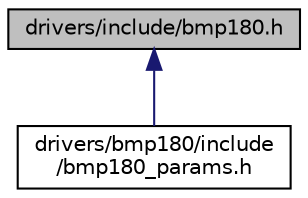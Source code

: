 digraph "drivers/include/bmp180.h"
{
 // LATEX_PDF_SIZE
  edge [fontname="Helvetica",fontsize="10",labelfontname="Helvetica",labelfontsize="10"];
  node [fontname="Helvetica",fontsize="10",shape=record];
  Node1 [label="drivers/include/bmp180.h",height=0.2,width=0.4,color="black", fillcolor="grey75", style="filled", fontcolor="black",tooltip="Device driver interface for the BMP180 sensor."];
  Node1 -> Node2 [dir="back",color="midnightblue",fontsize="10",style="solid",fontname="Helvetica"];
  Node2 [label="drivers/bmp180/include\l/bmp180_params.h",height=0.2,width=0.4,color="black", fillcolor="white", style="filled",URL="$bmp180__params_8h.html",tooltip="Default configuration for BMP180."];
}
